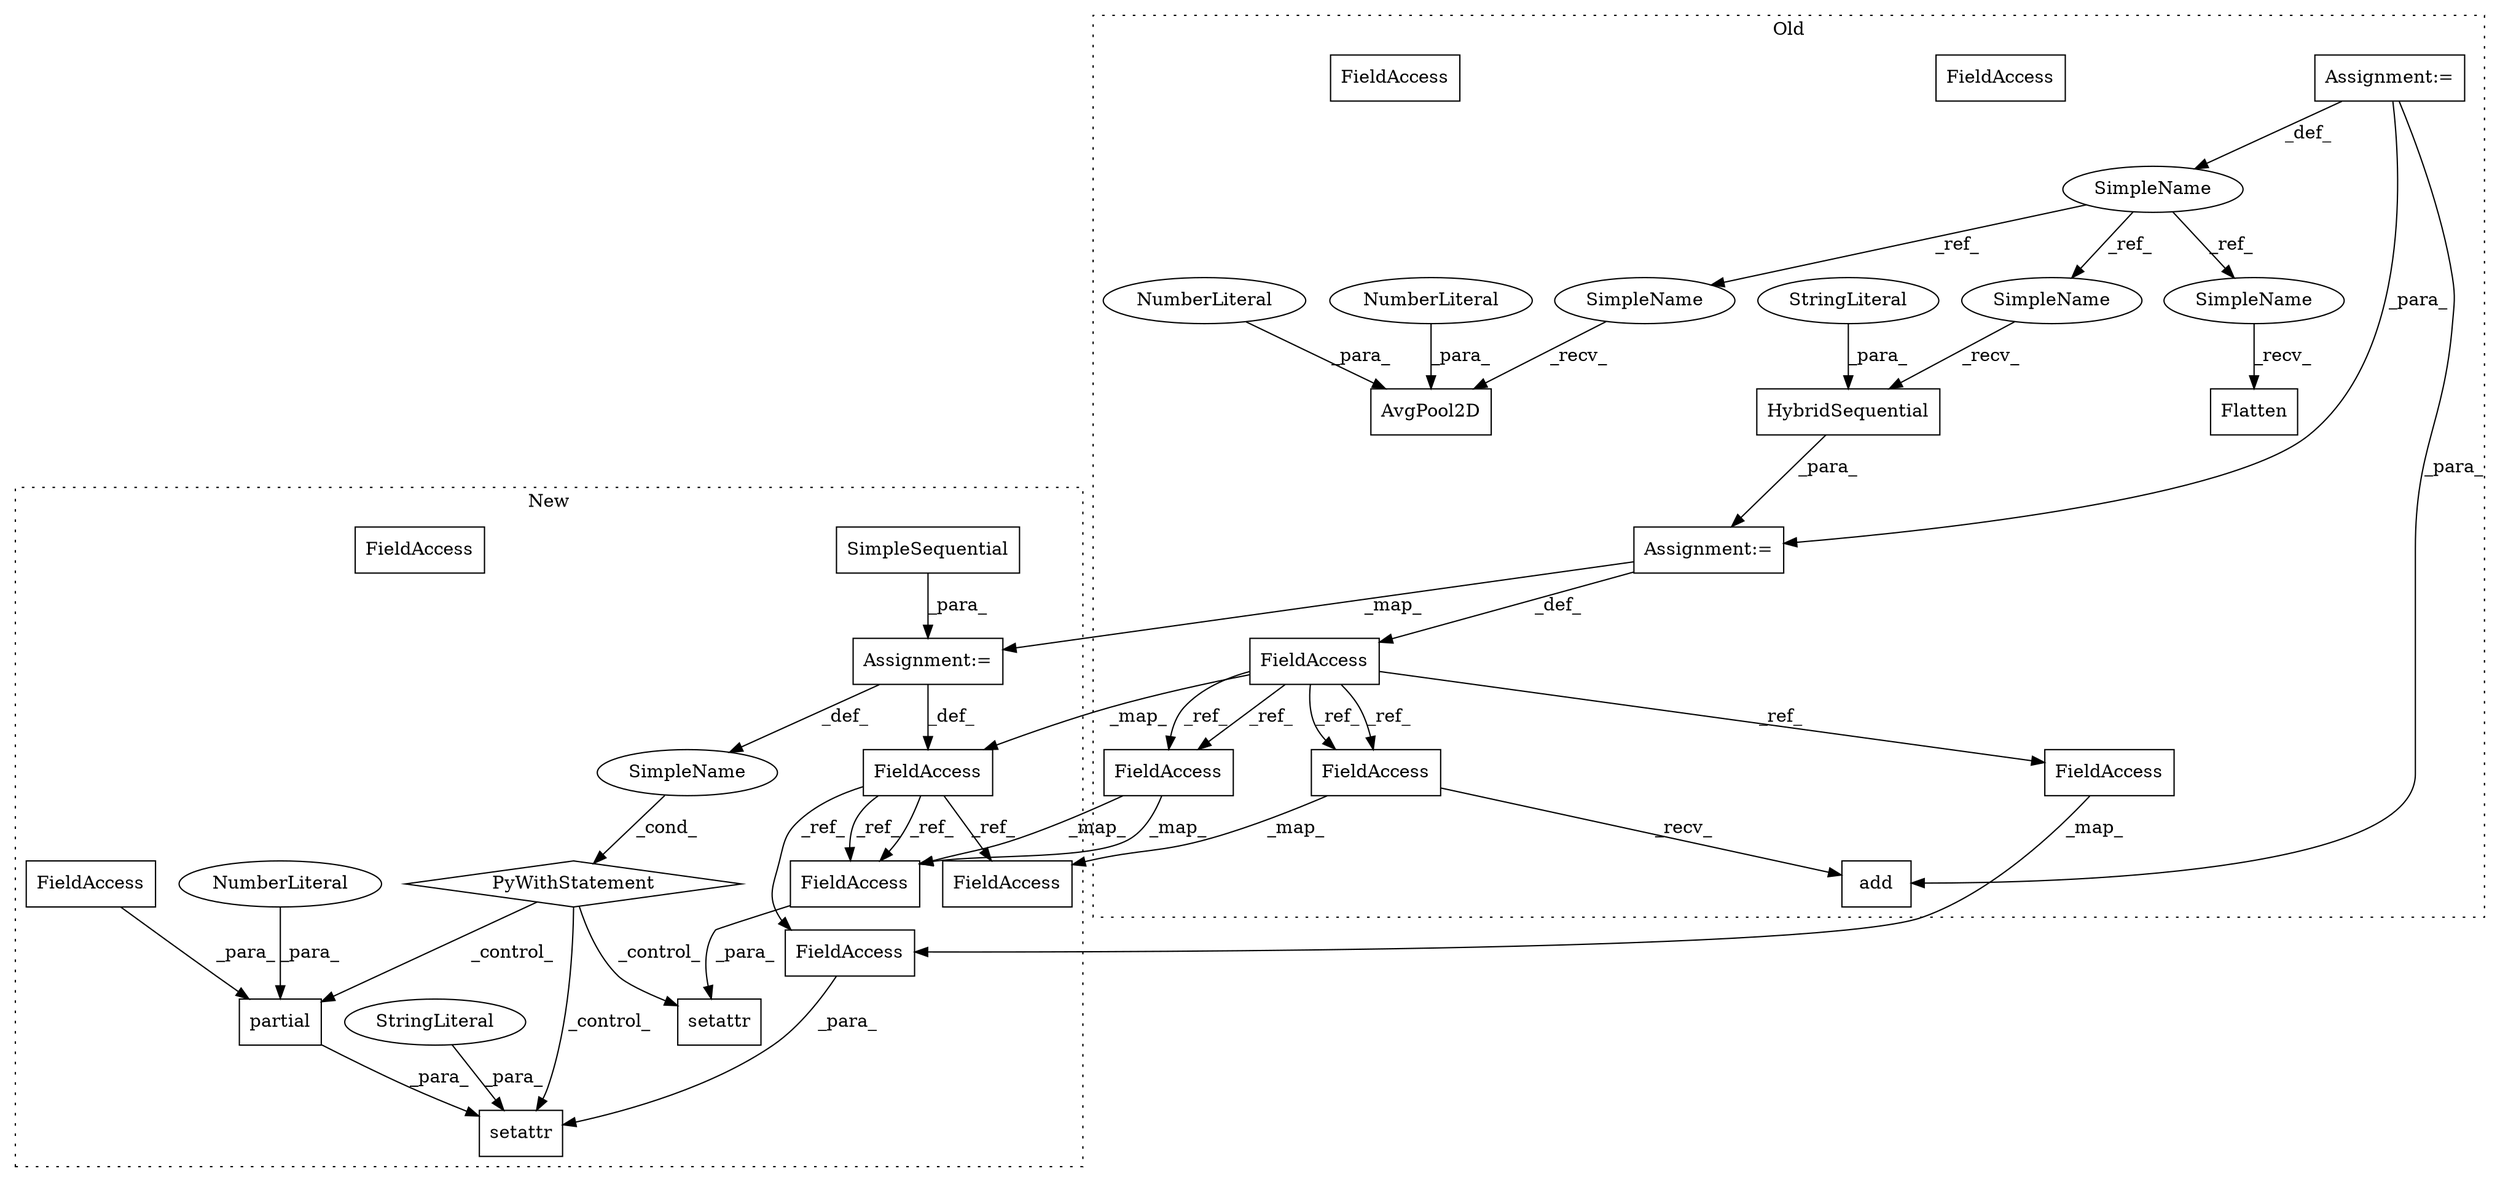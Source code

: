 digraph G {
subgraph cluster0 {
1 [label="Flatten" a="32" s="6988" l="9" shape="box"];
3 [label="SimpleName" a="42" s="5529" l="2" shape="ellipse"];
4 [label="HybridSequential" a="32" s="6787,6806" l="17,1" shape="box"];
5 [label="FieldAccess" a="22" s="6772" l="11" shape="box"];
7 [label="Assignment:=" a="7" s="6783" l="1" shape="box"];
9 [label="Assignment:=" a="7" s="5529" l="2" shape="box"];
14 [label="FieldAccess" a="22" s="6909" l="11" shape="box"];
17 [label="FieldAccess" a="22" s="7175" l="11" shape="box"];
18 [label="AvgPool2D" a="32" s="7043,7056" l="10,1" shape="box"];
19 [label="add" a="32" s="7187,7203" l="4,1" shape="box"];
20 [label="NumberLiteral" a="34" s="7055" l="1" shape="ellipse"];
21 [label="NumberLiteral" a="34" s="7053" l="1" shape="ellipse"];
23 [label="StringLiteral" a="45" s="6804" l="2" shape="ellipse"];
29 [label="SimpleName" a="42" s="7040" l="2" shape="ellipse"];
30 [label="SimpleName" a="42" s="6784" l="2" shape="ellipse"];
31 [label="SimpleName" a="42" s="6985" l="2" shape="ellipse"];
32 [label="FieldAccess" a="22" s="6909" l="11" shape="box"];
33 [label="FieldAccess" a="22" s="7175" l="11" shape="box"];
34 [label="FieldAccess" a="22" s="7024" l="11" shape="box"];
label = "Old";
style="dotted";
}
subgraph cluster1 {
2 [label="SimpleSequential" a="32" s="7926" l="18" shape="box"];
6 [label="FieldAccess" a="22" s="7914" l="11" shape="box"];
8 [label="Assignment:=" a="7" s="7925" l="1" shape="box"];
10 [label="setattr" a="32" s="8047,8097" l="8,1" shape="box"];
11 [label="SimpleName" a="42" s="" l="" shape="ellipse"];
12 [label="PyWithStatement" a="104" s="7952,7986" l="10,2" shape="diamond"];
13 [label="setattr" a="32" s="8325,8405" l="8,1" shape="box"];
15 [label="FieldAccess" a="22" s="8055" l="11" shape="box"];
16 [label="FieldAccess" a="22" s="8572" l="11" shape="box"];
22 [label="StringLiteral" a="45" s="8345" l="10" shape="ellipse"];
24 [label="partial" a="32" s="8356,8404" l="8,1" shape="box"];
25 [label="FieldAccess" a="22" s="8364" l="36" shape="box"];
26 [label="NumberLiteral" a="34" s="8403" l="1" shape="ellipse"];
27 [label="FieldAccess" a="22" s="8333" l="11" shape="box"];
28 [label="FieldAccess" a="22" s="8055" l="11" shape="box"];
label = "New";
style="dotted";
}
2 -> 8 [label="_para_"];
3 -> 31 [label="_ref_"];
3 -> 30 [label="_ref_"];
3 -> 29 [label="_ref_"];
4 -> 7 [label="_para_"];
5 -> 6 [label="_map_"];
5 -> 34 [label="_ref_"];
5 -> 32 [label="_ref_"];
5 -> 33 [label="_ref_"];
5 -> 33 [label="_ref_"];
5 -> 32 [label="_ref_"];
6 -> 27 [label="_ref_"];
6 -> 28 [label="_ref_"];
6 -> 16 [label="_ref_"];
6 -> 28 [label="_ref_"];
7 -> 8 [label="_map_"];
7 -> 5 [label="_def_"];
8 -> 6 [label="_def_"];
8 -> 11 [label="_def_"];
9 -> 3 [label="_def_"];
9 -> 19 [label="_para_"];
9 -> 7 [label="_para_"];
11 -> 12 [label="_cond_"];
12 -> 24 [label="_control_"];
12 -> 10 [label="_control_"];
12 -> 13 [label="_control_"];
20 -> 18 [label="_para_"];
21 -> 18 [label="_para_"];
22 -> 13 [label="_para_"];
23 -> 4 [label="_para_"];
24 -> 13 [label="_para_"];
25 -> 24 [label="_para_"];
26 -> 24 [label="_para_"];
27 -> 13 [label="_para_"];
28 -> 10 [label="_para_"];
29 -> 18 [label="_recv_"];
30 -> 4 [label="_recv_"];
31 -> 1 [label="_recv_"];
32 -> 28 [label="_map_"];
32 -> 28 [label="_map_"];
33 -> 16 [label="_map_"];
33 -> 19 [label="_recv_"];
34 -> 27 [label="_map_"];
}